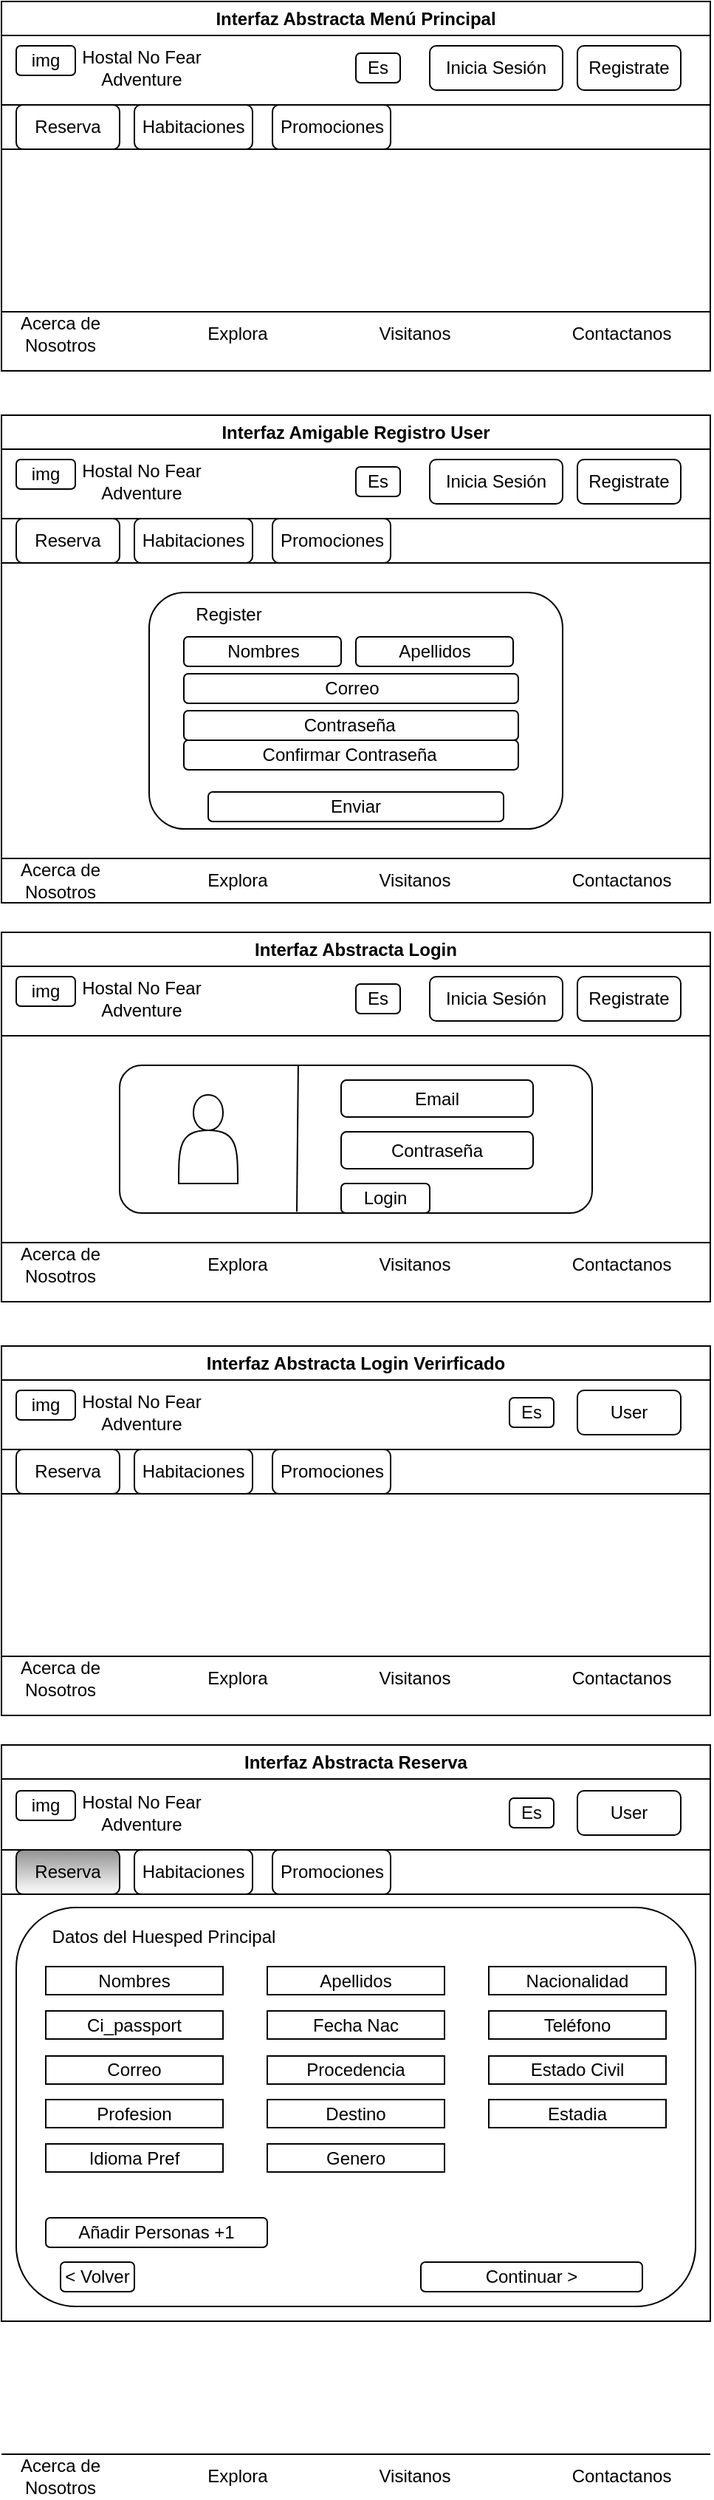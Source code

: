 <mxfile version="24.7.17">
  <diagram name="Página-1" id="Hns7MHLy3YL6MCj68ULh">
    <mxGraphModel dx="516" dy="350" grid="1" gridSize="10" guides="1" tooltips="1" connect="1" arrows="1" fold="1" page="1" pageScale="1" pageWidth="827" pageHeight="1169" math="0" shadow="0">
      <root>
        <mxCell id="0" />
        <mxCell id="1" parent="0" />
        <mxCell id="wUGm2H217QOp2pI1q1NX-1" value="Interfaz Abstracta Menú Principal" style="swimlane;whiteSpace=wrap;html=1;" vertex="1" parent="1">
          <mxGeometry x="40" y="40" width="480" height="250" as="geometry" />
        </mxCell>
        <mxCell id="wUGm2H217QOp2pI1q1NX-3" value="Acerca de Nosotros" style="text;html=1;align=center;verticalAlign=middle;whiteSpace=wrap;rounded=0;" vertex="1" parent="wUGm2H217QOp2pI1q1NX-1">
          <mxGeometry x="10" y="210" width="60" height="30" as="geometry" />
        </mxCell>
        <mxCell id="wUGm2H217QOp2pI1q1NX-4" value="Explora" style="text;html=1;align=center;verticalAlign=middle;whiteSpace=wrap;rounded=0;" vertex="1" parent="wUGm2H217QOp2pI1q1NX-1">
          <mxGeometry x="130" y="210" width="60" height="30" as="geometry" />
        </mxCell>
        <mxCell id="wUGm2H217QOp2pI1q1NX-5" value="Visitanos" style="text;html=1;align=center;verticalAlign=middle;whiteSpace=wrap;rounded=0;" vertex="1" parent="wUGm2H217QOp2pI1q1NX-1">
          <mxGeometry x="250" y="210" width="60" height="30" as="geometry" />
        </mxCell>
        <mxCell id="wUGm2H217QOp2pI1q1NX-6" value="Contactanos" style="text;html=1;align=center;verticalAlign=middle;whiteSpace=wrap;rounded=0;" vertex="1" parent="wUGm2H217QOp2pI1q1NX-1">
          <mxGeometry x="390" y="210" width="60" height="30" as="geometry" />
        </mxCell>
        <mxCell id="wUGm2H217QOp2pI1q1NX-8" value="Hostal No Fear Adventure" style="text;html=1;align=center;verticalAlign=middle;whiteSpace=wrap;rounded=0;" vertex="1" parent="wUGm2H217QOp2pI1q1NX-1">
          <mxGeometry x="40" y="30" width="110" height="30" as="geometry" />
        </mxCell>
        <mxCell id="wUGm2H217QOp2pI1q1NX-9" value="img" style="rounded=1;whiteSpace=wrap;html=1;" vertex="1" parent="wUGm2H217QOp2pI1q1NX-1">
          <mxGeometry x="10" y="30" width="40" height="20" as="geometry" />
        </mxCell>
        <mxCell id="wUGm2H217QOp2pI1q1NX-10" value="Es" style="rounded=1;whiteSpace=wrap;html=1;" vertex="1" parent="wUGm2H217QOp2pI1q1NX-1">
          <mxGeometry x="240" y="35" width="30" height="20" as="geometry" />
        </mxCell>
        <mxCell id="wUGm2H217QOp2pI1q1NX-11" value="Inicia Sesión" style="rounded=1;whiteSpace=wrap;html=1;" vertex="1" parent="wUGm2H217QOp2pI1q1NX-1">
          <mxGeometry x="290" y="30" width="90" height="30" as="geometry" />
        </mxCell>
        <mxCell id="wUGm2H217QOp2pI1q1NX-12" value="Registrate" style="rounded=1;whiteSpace=wrap;html=1;" vertex="1" parent="wUGm2H217QOp2pI1q1NX-1">
          <mxGeometry x="390" y="30" width="70" height="30" as="geometry" />
        </mxCell>
        <mxCell id="wUGm2H217QOp2pI1q1NX-7" value="" style="endArrow=none;html=1;rounded=0;" edge="1" parent="wUGm2H217QOp2pI1q1NX-1">
          <mxGeometry width="50" height="50" relative="1" as="geometry">
            <mxPoint y="70" as="sourcePoint" />
            <mxPoint x="480" y="70" as="targetPoint" />
          </mxGeometry>
        </mxCell>
        <mxCell id="wUGm2H217QOp2pI1q1NX-14" value="Reserva" style="rounded=1;whiteSpace=wrap;html=1;" vertex="1" parent="wUGm2H217QOp2pI1q1NX-1">
          <mxGeometry x="10" y="70" width="70" height="30" as="geometry" />
        </mxCell>
        <mxCell id="wUGm2H217QOp2pI1q1NX-15" value="Habitaciones" style="rounded=1;whiteSpace=wrap;html=1;" vertex="1" parent="wUGm2H217QOp2pI1q1NX-1">
          <mxGeometry x="90" y="70" width="80" height="30" as="geometry" />
        </mxCell>
        <mxCell id="wUGm2H217QOp2pI1q1NX-16" value="Promociones" style="rounded=1;whiteSpace=wrap;html=1;" vertex="1" parent="wUGm2H217QOp2pI1q1NX-1">
          <mxGeometry x="183.5" y="70" width="80" height="30" as="geometry" />
        </mxCell>
        <mxCell id="wUGm2H217QOp2pI1q1NX-2" value="" style="endArrow=none;html=1;rounded=0;" edge="1" parent="1">
          <mxGeometry width="50" height="50" relative="1" as="geometry">
            <mxPoint x="40" y="250" as="sourcePoint" />
            <mxPoint x="520" y="250" as="targetPoint" />
          </mxGeometry>
        </mxCell>
        <mxCell id="wUGm2H217QOp2pI1q1NX-13" value="" style="endArrow=none;html=1;rounded=0;" edge="1" parent="1">
          <mxGeometry width="50" height="50" relative="1" as="geometry">
            <mxPoint x="40" y="140" as="sourcePoint" />
            <mxPoint x="520" y="140" as="targetPoint" />
          </mxGeometry>
        </mxCell>
        <mxCell id="wUGm2H217QOp2pI1q1NX-27" value="Interfaz Abstracta Login" style="swimlane;whiteSpace=wrap;html=1;" vertex="1" parent="1">
          <mxGeometry x="40" y="670" width="480" height="250" as="geometry" />
        </mxCell>
        <mxCell id="wUGm2H217QOp2pI1q1NX-24" value="Registrate" style="rounded=1;whiteSpace=wrap;html=1;" vertex="1" parent="wUGm2H217QOp2pI1q1NX-27">
          <mxGeometry x="390" y="30" width="70" height="30" as="geometry" />
        </mxCell>
        <mxCell id="wUGm2H217QOp2pI1q1NX-23" value="Inicia Sesión" style="rounded=1;whiteSpace=wrap;html=1;" vertex="1" parent="wUGm2H217QOp2pI1q1NX-27">
          <mxGeometry x="290" y="30" width="90" height="30" as="geometry" />
        </mxCell>
        <mxCell id="wUGm2H217QOp2pI1q1NX-22" value="Es" style="rounded=1;whiteSpace=wrap;html=1;" vertex="1" parent="wUGm2H217QOp2pI1q1NX-27">
          <mxGeometry x="240" y="35" width="30" height="20" as="geometry" />
        </mxCell>
        <mxCell id="wUGm2H217QOp2pI1q1NX-20" value="Hostal No Fear Adventure" style="text;html=1;align=center;verticalAlign=middle;whiteSpace=wrap;rounded=0;" vertex="1" parent="wUGm2H217QOp2pI1q1NX-27">
          <mxGeometry x="40" y="30" width="110" height="30" as="geometry" />
        </mxCell>
        <mxCell id="wUGm2H217QOp2pI1q1NX-21" value="img" style="rounded=1;whiteSpace=wrap;html=1;" vertex="1" parent="wUGm2H217QOp2pI1q1NX-27">
          <mxGeometry x="10" y="30" width="40" height="20" as="geometry" />
        </mxCell>
        <mxCell id="wUGm2H217QOp2pI1q1NX-28" value="" style="endArrow=none;html=1;rounded=0;" edge="1" parent="wUGm2H217QOp2pI1q1NX-27">
          <mxGeometry width="50" height="50" relative="1" as="geometry">
            <mxPoint y="70" as="sourcePoint" />
            <mxPoint x="480" y="70" as="targetPoint" />
          </mxGeometry>
        </mxCell>
        <mxCell id="wUGm2H217QOp2pI1q1NX-29" value="Acerca de Nosotros" style="text;html=1;align=center;verticalAlign=middle;whiteSpace=wrap;rounded=0;" vertex="1" parent="wUGm2H217QOp2pI1q1NX-27">
          <mxGeometry x="10" y="210" width="60" height="30" as="geometry" />
        </mxCell>
        <mxCell id="wUGm2H217QOp2pI1q1NX-30" value="Explora" style="text;html=1;align=center;verticalAlign=middle;whiteSpace=wrap;rounded=0;" vertex="1" parent="wUGm2H217QOp2pI1q1NX-27">
          <mxGeometry x="130" y="210" width="60" height="30" as="geometry" />
        </mxCell>
        <mxCell id="wUGm2H217QOp2pI1q1NX-31" value="Visitanos" style="text;html=1;align=center;verticalAlign=middle;whiteSpace=wrap;rounded=0;" vertex="1" parent="wUGm2H217QOp2pI1q1NX-27">
          <mxGeometry x="250" y="210" width="60" height="30" as="geometry" />
        </mxCell>
        <mxCell id="wUGm2H217QOp2pI1q1NX-32" value="Contactanos" style="text;html=1;align=center;verticalAlign=middle;whiteSpace=wrap;rounded=0;" vertex="1" parent="wUGm2H217QOp2pI1q1NX-27">
          <mxGeometry x="390" y="210" width="60" height="30" as="geometry" />
        </mxCell>
        <mxCell id="wUGm2H217QOp2pI1q1NX-33" value="" style="endArrow=none;html=1;rounded=0;" edge="1" parent="wUGm2H217QOp2pI1q1NX-27">
          <mxGeometry width="50" height="50" relative="1" as="geometry">
            <mxPoint y="210" as="sourcePoint" />
            <mxPoint x="480" y="210" as="targetPoint" />
          </mxGeometry>
        </mxCell>
        <mxCell id="wUGm2H217QOp2pI1q1NX-34" value="" style="rounded=1;whiteSpace=wrap;html=1;" vertex="1" parent="wUGm2H217QOp2pI1q1NX-27">
          <mxGeometry x="80" y="90" width="320" height="100" as="geometry" />
        </mxCell>
        <mxCell id="wUGm2H217QOp2pI1q1NX-35" value="" style="endArrow=none;html=1;rounded=0;entryX=0.455;entryY=0.025;entryDx=0;entryDy=0;entryPerimeter=0;exitX=0.452;exitY=1.016;exitDx=0;exitDy=0;exitPerimeter=0;" edge="1" parent="wUGm2H217QOp2pI1q1NX-27">
          <mxGeometry width="50" height="50" relative="1" as="geometry">
            <mxPoint x="200" y="189.1" as="sourcePoint" />
            <mxPoint x="200.96" y="90" as="targetPoint" />
          </mxGeometry>
        </mxCell>
        <mxCell id="wUGm2H217QOp2pI1q1NX-36" value="" style="shape=actor;whiteSpace=wrap;html=1;" vertex="1" parent="wUGm2H217QOp2pI1q1NX-27">
          <mxGeometry x="120" y="110" width="40" height="60" as="geometry" />
        </mxCell>
        <mxCell id="wUGm2H217QOp2pI1q1NX-37" value="Email" style="rounded=1;whiteSpace=wrap;html=1;" vertex="1" parent="wUGm2H217QOp2pI1q1NX-27">
          <mxGeometry x="230" y="100" width="130" height="25" as="geometry" />
        </mxCell>
        <mxCell id="wUGm2H217QOp2pI1q1NX-38" value="Contraseña" style="rounded=1;whiteSpace=wrap;html=1;" vertex="1" parent="wUGm2H217QOp2pI1q1NX-27">
          <mxGeometry x="230" y="135" width="130" height="25" as="geometry" />
        </mxCell>
        <mxCell id="wUGm2H217QOp2pI1q1NX-39" value="Login" style="rounded=1;whiteSpace=wrap;html=1;" vertex="1" parent="wUGm2H217QOp2pI1q1NX-27">
          <mxGeometry x="230" y="170" width="60" height="20" as="geometry" />
        </mxCell>
        <mxCell id="wUGm2H217QOp2pI1q1NX-40" value="Interfaz Abstracta Login Verirficado" style="swimlane;whiteSpace=wrap;html=1;" vertex="1" parent="1">
          <mxGeometry x="40" y="950" width="480" height="250" as="geometry" />
        </mxCell>
        <mxCell id="wUGm2H217QOp2pI1q1NX-42" value="Acerca de Nosotros" style="text;html=1;align=center;verticalAlign=middle;whiteSpace=wrap;rounded=0;" vertex="1" parent="wUGm2H217QOp2pI1q1NX-40">
          <mxGeometry x="10" y="210" width="60" height="30" as="geometry" />
        </mxCell>
        <mxCell id="wUGm2H217QOp2pI1q1NX-43" value="Explora" style="text;html=1;align=center;verticalAlign=middle;whiteSpace=wrap;rounded=0;" vertex="1" parent="wUGm2H217QOp2pI1q1NX-40">
          <mxGeometry x="130" y="210" width="60" height="30" as="geometry" />
        </mxCell>
        <mxCell id="wUGm2H217QOp2pI1q1NX-44" value="Visitanos" style="text;html=1;align=center;verticalAlign=middle;whiteSpace=wrap;rounded=0;" vertex="1" parent="wUGm2H217QOp2pI1q1NX-40">
          <mxGeometry x="250" y="210" width="60" height="30" as="geometry" />
        </mxCell>
        <mxCell id="wUGm2H217QOp2pI1q1NX-45" value="Contactanos" style="text;html=1;align=center;verticalAlign=middle;whiteSpace=wrap;rounded=0;" vertex="1" parent="wUGm2H217QOp2pI1q1NX-40">
          <mxGeometry x="390" y="210" width="60" height="30" as="geometry" />
        </mxCell>
        <mxCell id="wUGm2H217QOp2pI1q1NX-46" value="Hostal No Fear Adventure" style="text;html=1;align=center;verticalAlign=middle;whiteSpace=wrap;rounded=0;" vertex="1" parent="wUGm2H217QOp2pI1q1NX-40">
          <mxGeometry x="40" y="30" width="110" height="30" as="geometry" />
        </mxCell>
        <mxCell id="wUGm2H217QOp2pI1q1NX-47" value="img" style="rounded=1;whiteSpace=wrap;html=1;" vertex="1" parent="wUGm2H217QOp2pI1q1NX-40">
          <mxGeometry x="10" y="30" width="40" height="20" as="geometry" />
        </mxCell>
        <mxCell id="wUGm2H217QOp2pI1q1NX-48" value="Es" style="rounded=1;whiteSpace=wrap;html=1;" vertex="1" parent="wUGm2H217QOp2pI1q1NX-40">
          <mxGeometry x="344" y="35" width="30" height="20" as="geometry" />
        </mxCell>
        <mxCell id="wUGm2H217QOp2pI1q1NX-50" value="User" style="rounded=1;whiteSpace=wrap;html=1;" vertex="1" parent="wUGm2H217QOp2pI1q1NX-40">
          <mxGeometry x="390" y="30" width="70" height="30" as="geometry" />
        </mxCell>
        <mxCell id="wUGm2H217QOp2pI1q1NX-51" value="" style="endArrow=none;html=1;rounded=0;" edge="1" parent="wUGm2H217QOp2pI1q1NX-40">
          <mxGeometry width="50" height="50" relative="1" as="geometry">
            <mxPoint y="70" as="sourcePoint" />
            <mxPoint x="480" y="70" as="targetPoint" />
          </mxGeometry>
        </mxCell>
        <mxCell id="wUGm2H217QOp2pI1q1NX-52" value="Reserva" style="rounded=1;whiteSpace=wrap;html=1;" vertex="1" parent="wUGm2H217QOp2pI1q1NX-40">
          <mxGeometry x="10" y="70" width="70" height="30" as="geometry" />
        </mxCell>
        <mxCell id="wUGm2H217QOp2pI1q1NX-53" value="Habitaciones" style="rounded=1;whiteSpace=wrap;html=1;" vertex="1" parent="wUGm2H217QOp2pI1q1NX-40">
          <mxGeometry x="90" y="70" width="80" height="30" as="geometry" />
        </mxCell>
        <mxCell id="wUGm2H217QOp2pI1q1NX-54" value="Promociones" style="rounded=1;whiteSpace=wrap;html=1;" vertex="1" parent="wUGm2H217QOp2pI1q1NX-40">
          <mxGeometry x="183.5" y="70" width="80" height="30" as="geometry" />
        </mxCell>
        <mxCell id="wUGm2H217QOp2pI1q1NX-55" value="" style="endArrow=none;html=1;rounded=0;" edge="1" parent="wUGm2H217QOp2pI1q1NX-40">
          <mxGeometry width="50" height="50" relative="1" as="geometry">
            <mxPoint y="210" as="sourcePoint" />
            <mxPoint x="480" y="210" as="targetPoint" />
          </mxGeometry>
        </mxCell>
        <mxCell id="wUGm2H217QOp2pI1q1NX-56" value="" style="endArrow=none;html=1;rounded=0;" edge="1" parent="wUGm2H217QOp2pI1q1NX-40">
          <mxGeometry width="50" height="50" relative="1" as="geometry">
            <mxPoint y="100" as="sourcePoint" />
            <mxPoint x="480" y="100" as="targetPoint" />
          </mxGeometry>
        </mxCell>
        <mxCell id="wUGm2H217QOp2pI1q1NX-61" value="Interfaz Abstracta Reserva" style="swimlane;whiteSpace=wrap;html=1;" vertex="1" parent="1">
          <mxGeometry x="40" y="1220" width="480" height="390" as="geometry" />
        </mxCell>
        <mxCell id="wUGm2H217QOp2pI1q1NX-66" value="Hostal No Fear Adventure" style="text;html=1;align=center;verticalAlign=middle;whiteSpace=wrap;rounded=0;" vertex="1" parent="wUGm2H217QOp2pI1q1NX-61">
          <mxGeometry x="40" y="31" width="110" height="30" as="geometry" />
        </mxCell>
        <mxCell id="wUGm2H217QOp2pI1q1NX-67" value="img" style="rounded=1;whiteSpace=wrap;html=1;" vertex="1" parent="wUGm2H217QOp2pI1q1NX-61">
          <mxGeometry x="10" y="31" width="40" height="20" as="geometry" />
        </mxCell>
        <mxCell id="wUGm2H217QOp2pI1q1NX-68" value="Es" style="rounded=1;whiteSpace=wrap;html=1;" vertex="1" parent="wUGm2H217QOp2pI1q1NX-61">
          <mxGeometry x="344" y="36" width="30" height="20" as="geometry" />
        </mxCell>
        <mxCell id="wUGm2H217QOp2pI1q1NX-69" value="User" style="rounded=1;whiteSpace=wrap;html=1;" vertex="1" parent="wUGm2H217QOp2pI1q1NX-61">
          <mxGeometry x="390" y="31" width="70" height="30" as="geometry" />
        </mxCell>
        <mxCell id="wUGm2H217QOp2pI1q1NX-70" value="" style="endArrow=none;html=1;rounded=0;" edge="1" parent="wUGm2H217QOp2pI1q1NX-61">
          <mxGeometry width="50" height="50" relative="1" as="geometry">
            <mxPoint y="71" as="sourcePoint" />
            <mxPoint x="480" y="71" as="targetPoint" />
          </mxGeometry>
        </mxCell>
        <mxCell id="wUGm2H217QOp2pI1q1NX-71" value="Reserva" style="rounded=1;whiteSpace=wrap;html=1;gradientColor=#929292;gradientDirection=north;" vertex="1" parent="wUGm2H217QOp2pI1q1NX-61">
          <mxGeometry x="10" y="71" width="70" height="30" as="geometry" />
        </mxCell>
        <mxCell id="wUGm2H217QOp2pI1q1NX-72" value="Habitaciones" style="rounded=1;whiteSpace=wrap;html=1;" vertex="1" parent="wUGm2H217QOp2pI1q1NX-61">
          <mxGeometry x="90" y="71" width="80" height="30" as="geometry" />
        </mxCell>
        <mxCell id="wUGm2H217QOp2pI1q1NX-73" value="Promociones" style="rounded=1;whiteSpace=wrap;html=1;" vertex="1" parent="wUGm2H217QOp2pI1q1NX-61">
          <mxGeometry x="183.5" y="71" width="80" height="30" as="geometry" />
        </mxCell>
        <mxCell id="wUGm2H217QOp2pI1q1NX-75" value="" style="endArrow=none;html=1;rounded=0;" edge="1" parent="wUGm2H217QOp2pI1q1NX-61">
          <mxGeometry width="50" height="50" relative="1" as="geometry">
            <mxPoint y="101" as="sourcePoint" />
            <mxPoint x="480" y="101" as="targetPoint" />
          </mxGeometry>
        </mxCell>
        <mxCell id="wUGm2H217QOp2pI1q1NX-117" value="" style="rounded=1;whiteSpace=wrap;html=1;" vertex="1" parent="wUGm2H217QOp2pI1q1NX-61">
          <mxGeometry x="10" y="110" width="460" height="270" as="geometry" />
        </mxCell>
        <mxCell id="wUGm2H217QOp2pI1q1NX-118" value="Datos del Huesped Principal" style="text;html=1;align=center;verticalAlign=middle;whiteSpace=wrap;rounded=0;" vertex="1" parent="wUGm2H217QOp2pI1q1NX-61">
          <mxGeometry x="20" y="120" width="180" height="19" as="geometry" />
        </mxCell>
        <mxCell id="wUGm2H217QOp2pI1q1NX-119" value="Nombres" style="rounded=0;whiteSpace=wrap;html=1;" vertex="1" parent="wUGm2H217QOp2pI1q1NX-61">
          <mxGeometry x="30" y="150" width="120" height="19" as="geometry" />
        </mxCell>
        <mxCell id="wUGm2H217QOp2pI1q1NX-120" value="Apellidos" style="rounded=0;whiteSpace=wrap;html=1;" vertex="1" parent="wUGm2H217QOp2pI1q1NX-61">
          <mxGeometry x="180" y="150" width="120" height="19" as="geometry" />
        </mxCell>
        <mxCell id="wUGm2H217QOp2pI1q1NX-121" value="Nacionalidad" style="rounded=0;whiteSpace=wrap;html=1;" vertex="1" parent="wUGm2H217QOp2pI1q1NX-61">
          <mxGeometry x="330" y="150" width="120" height="19" as="geometry" />
        </mxCell>
        <mxCell id="wUGm2H217QOp2pI1q1NX-128" value="Ci_passport" style="rounded=0;whiteSpace=wrap;html=1;" vertex="1" parent="wUGm2H217QOp2pI1q1NX-61">
          <mxGeometry x="30" y="180" width="120" height="19" as="geometry" />
        </mxCell>
        <mxCell id="wUGm2H217QOp2pI1q1NX-129" value="Fecha Nac" style="rounded=0;whiteSpace=wrap;html=1;" vertex="1" parent="wUGm2H217QOp2pI1q1NX-61">
          <mxGeometry x="180" y="180" width="120" height="19" as="geometry" />
        </mxCell>
        <mxCell id="wUGm2H217QOp2pI1q1NX-130" value="Teléfono" style="rounded=0;whiteSpace=wrap;html=1;" vertex="1" parent="wUGm2H217QOp2pI1q1NX-61">
          <mxGeometry x="330" y="180" width="120" height="19" as="geometry" />
        </mxCell>
        <mxCell id="wUGm2H217QOp2pI1q1NX-131" value="Correo" style="rounded=0;whiteSpace=wrap;html=1;" vertex="1" parent="wUGm2H217QOp2pI1q1NX-61">
          <mxGeometry x="30" y="210.5" width="120" height="19" as="geometry" />
        </mxCell>
        <mxCell id="wUGm2H217QOp2pI1q1NX-132" value="Procedencia" style="rounded=0;whiteSpace=wrap;html=1;" vertex="1" parent="wUGm2H217QOp2pI1q1NX-61">
          <mxGeometry x="180" y="210.5" width="120" height="19" as="geometry" />
        </mxCell>
        <mxCell id="wUGm2H217QOp2pI1q1NX-133" value="Estado Civil" style="rounded=0;whiteSpace=wrap;html=1;" vertex="1" parent="wUGm2H217QOp2pI1q1NX-61">
          <mxGeometry x="330" y="210.5" width="120" height="19" as="geometry" />
        </mxCell>
        <mxCell id="wUGm2H217QOp2pI1q1NX-134" value="Profesion" style="rounded=0;whiteSpace=wrap;html=1;" vertex="1" parent="wUGm2H217QOp2pI1q1NX-61">
          <mxGeometry x="30" y="240" width="120" height="19" as="geometry" />
        </mxCell>
        <mxCell id="wUGm2H217QOp2pI1q1NX-135" value="Destino" style="rounded=0;whiteSpace=wrap;html=1;" vertex="1" parent="wUGm2H217QOp2pI1q1NX-61">
          <mxGeometry x="180" y="240" width="120" height="19" as="geometry" />
        </mxCell>
        <mxCell id="wUGm2H217QOp2pI1q1NX-136" value="Estadi&lt;span style=&quot;white-space: pre;&quot;&gt;a&lt;/span&gt;" style="rounded=0;whiteSpace=wrap;html=1;" vertex="1" parent="wUGm2H217QOp2pI1q1NX-61">
          <mxGeometry x="330" y="240" width="120" height="19" as="geometry" />
        </mxCell>
        <mxCell id="wUGm2H217QOp2pI1q1NX-137" value="Idioma Pref" style="rounded=0;whiteSpace=wrap;html=1;" vertex="1" parent="wUGm2H217QOp2pI1q1NX-61">
          <mxGeometry x="30" y="270" width="120" height="19" as="geometry" />
        </mxCell>
        <mxCell id="wUGm2H217QOp2pI1q1NX-138" value="Genero" style="rounded=0;whiteSpace=wrap;html=1;" vertex="1" parent="wUGm2H217QOp2pI1q1NX-61">
          <mxGeometry x="180" y="270" width="120" height="19" as="geometry" />
        </mxCell>
        <mxCell id="wUGm2H217QOp2pI1q1NX-141" value="&amp;lt; Volver" style="rounded=1;whiteSpace=wrap;html=1;" vertex="1" parent="wUGm2H217QOp2pI1q1NX-61">
          <mxGeometry x="40" y="350" width="50" height="20" as="geometry" />
        </mxCell>
        <mxCell id="wUGm2H217QOp2pI1q1NX-142" value="Añadir Personas +1" style="rounded=1;whiteSpace=wrap;html=1;" vertex="1" parent="wUGm2H217QOp2pI1q1NX-61">
          <mxGeometry x="30" y="320" width="150" height="20" as="geometry" />
        </mxCell>
        <mxCell id="wUGm2H217QOp2pI1q1NX-143" value="Continuar &amp;gt;" style="rounded=1;whiteSpace=wrap;html=1;" vertex="1" parent="wUGm2H217QOp2pI1q1NX-61">
          <mxGeometry x="284" y="350" width="150" height="20" as="geometry" />
        </mxCell>
        <mxCell id="wUGm2H217QOp2pI1q1NX-90" value="Interfaz Amigable Registro User" style="swimlane;whiteSpace=wrap;html=1;" vertex="1" parent="1">
          <mxGeometry x="40" y="320" width="480" height="330" as="geometry" />
        </mxCell>
        <mxCell id="wUGm2H217QOp2pI1q1NX-91" value="Acerca de Nosotros" style="text;html=1;align=center;verticalAlign=middle;whiteSpace=wrap;rounded=0;" vertex="1" parent="wUGm2H217QOp2pI1q1NX-90">
          <mxGeometry x="10" y="300" width="60" height="30" as="geometry" />
        </mxCell>
        <mxCell id="wUGm2H217QOp2pI1q1NX-92" value="Explora" style="text;html=1;align=center;verticalAlign=middle;whiteSpace=wrap;rounded=0;" vertex="1" parent="wUGm2H217QOp2pI1q1NX-90">
          <mxGeometry x="130" y="300" width="60" height="30" as="geometry" />
        </mxCell>
        <mxCell id="wUGm2H217QOp2pI1q1NX-93" value="Visitanos" style="text;html=1;align=center;verticalAlign=middle;whiteSpace=wrap;rounded=0;" vertex="1" parent="wUGm2H217QOp2pI1q1NX-90">
          <mxGeometry x="250" y="300" width="60" height="30" as="geometry" />
        </mxCell>
        <mxCell id="wUGm2H217QOp2pI1q1NX-94" value="Contactanos" style="text;html=1;align=center;verticalAlign=middle;whiteSpace=wrap;rounded=0;" vertex="1" parent="wUGm2H217QOp2pI1q1NX-90">
          <mxGeometry x="390" y="300" width="60" height="30" as="geometry" />
        </mxCell>
        <mxCell id="wUGm2H217QOp2pI1q1NX-95" value="Hostal No Fear Adventure" style="text;html=1;align=center;verticalAlign=middle;whiteSpace=wrap;rounded=0;" vertex="1" parent="wUGm2H217QOp2pI1q1NX-90">
          <mxGeometry x="40" y="30" width="110" height="30" as="geometry" />
        </mxCell>
        <mxCell id="wUGm2H217QOp2pI1q1NX-96" value="img" style="rounded=1;whiteSpace=wrap;html=1;" vertex="1" parent="wUGm2H217QOp2pI1q1NX-90">
          <mxGeometry x="10" y="30" width="40" height="20" as="geometry" />
        </mxCell>
        <mxCell id="wUGm2H217QOp2pI1q1NX-97" value="Es" style="rounded=1;whiteSpace=wrap;html=1;" vertex="1" parent="wUGm2H217QOp2pI1q1NX-90">
          <mxGeometry x="240" y="35" width="30" height="20" as="geometry" />
        </mxCell>
        <mxCell id="wUGm2H217QOp2pI1q1NX-98" value="Inicia Sesión" style="rounded=1;whiteSpace=wrap;html=1;" vertex="1" parent="wUGm2H217QOp2pI1q1NX-90">
          <mxGeometry x="290" y="30" width="90" height="30" as="geometry" />
        </mxCell>
        <mxCell id="wUGm2H217QOp2pI1q1NX-99" value="Registrate" style="rounded=1;whiteSpace=wrap;html=1;" vertex="1" parent="wUGm2H217QOp2pI1q1NX-90">
          <mxGeometry x="390" y="30" width="70" height="30" as="geometry" />
        </mxCell>
        <mxCell id="wUGm2H217QOp2pI1q1NX-100" value="" style="endArrow=none;html=1;rounded=0;" edge="1" parent="wUGm2H217QOp2pI1q1NX-90">
          <mxGeometry width="50" height="50" relative="1" as="geometry">
            <mxPoint y="70" as="sourcePoint" />
            <mxPoint x="480" y="70" as="targetPoint" />
          </mxGeometry>
        </mxCell>
        <mxCell id="wUGm2H217QOp2pI1q1NX-101" value="Reserva" style="rounded=1;whiteSpace=wrap;html=1;" vertex="1" parent="wUGm2H217QOp2pI1q1NX-90">
          <mxGeometry x="10" y="70" width="70" height="30" as="geometry" />
        </mxCell>
        <mxCell id="wUGm2H217QOp2pI1q1NX-102" value="Habitaciones" style="rounded=1;whiteSpace=wrap;html=1;" vertex="1" parent="wUGm2H217QOp2pI1q1NX-90">
          <mxGeometry x="90" y="70" width="80" height="30" as="geometry" />
        </mxCell>
        <mxCell id="wUGm2H217QOp2pI1q1NX-103" value="Promociones" style="rounded=1;whiteSpace=wrap;html=1;" vertex="1" parent="wUGm2H217QOp2pI1q1NX-90">
          <mxGeometry x="183.5" y="70" width="80" height="30" as="geometry" />
        </mxCell>
        <mxCell id="wUGm2H217QOp2pI1q1NX-104" value="" style="endArrow=none;html=1;rounded=0;" edge="1" parent="wUGm2H217QOp2pI1q1NX-90">
          <mxGeometry width="50" height="50" relative="1" as="geometry">
            <mxPoint y="300" as="sourcePoint" />
            <mxPoint x="480" y="300" as="targetPoint" />
          </mxGeometry>
        </mxCell>
        <mxCell id="wUGm2H217QOp2pI1q1NX-105" value="" style="endArrow=none;html=1;rounded=0;" edge="1" parent="wUGm2H217QOp2pI1q1NX-90">
          <mxGeometry width="50" height="50" relative="1" as="geometry">
            <mxPoint y="100" as="sourcePoint" />
            <mxPoint x="480" y="100" as="targetPoint" />
          </mxGeometry>
        </mxCell>
        <mxCell id="wUGm2H217QOp2pI1q1NX-106" value="" style="rounded=1;whiteSpace=wrap;html=1;" vertex="1" parent="wUGm2H217QOp2pI1q1NX-90">
          <mxGeometry x="100" y="120" width="280" height="160" as="geometry" />
        </mxCell>
        <mxCell id="wUGm2H217QOp2pI1q1NX-107" value="Register" style="text;html=1;align=center;verticalAlign=middle;whiteSpace=wrap;rounded=0;" vertex="1" parent="wUGm2H217QOp2pI1q1NX-90">
          <mxGeometry x="123.5" y="120" width="60" height="30" as="geometry" />
        </mxCell>
        <mxCell id="wUGm2H217QOp2pI1q1NX-108" value="Nombres" style="rounded=1;whiteSpace=wrap;html=1;" vertex="1" parent="wUGm2H217QOp2pI1q1NX-90">
          <mxGeometry x="123.5" y="150" width="106.5" height="20" as="geometry" />
        </mxCell>
        <mxCell id="wUGm2H217QOp2pI1q1NX-109" value="Apellidos" style="rounded=1;whiteSpace=wrap;html=1;" vertex="1" parent="wUGm2H217QOp2pI1q1NX-90">
          <mxGeometry x="240" y="150" width="106.5" height="20" as="geometry" />
        </mxCell>
        <mxCell id="wUGm2H217QOp2pI1q1NX-110" value="Correo" style="rounded=1;whiteSpace=wrap;html=1;" vertex="1" parent="wUGm2H217QOp2pI1q1NX-90">
          <mxGeometry x="123.5" y="175" width="226.5" height="20" as="geometry" />
        </mxCell>
        <mxCell id="wUGm2H217QOp2pI1q1NX-111" value="Contraseña&amp;nbsp;" style="rounded=1;whiteSpace=wrap;html=1;" vertex="1" parent="wUGm2H217QOp2pI1q1NX-90">
          <mxGeometry x="123.5" y="200" width="226.5" height="20" as="geometry" />
        </mxCell>
        <mxCell id="wUGm2H217QOp2pI1q1NX-112" value="Confirmar Contraseña&amp;nbsp;" style="rounded=1;whiteSpace=wrap;html=1;" vertex="1" parent="wUGm2H217QOp2pI1q1NX-90">
          <mxGeometry x="123.5" y="220" width="226.5" height="20" as="geometry" />
        </mxCell>
        <mxCell id="wUGm2H217QOp2pI1q1NX-114" value="Enviar" style="rounded=1;whiteSpace=wrap;html=1;" vertex="1" parent="wUGm2H217QOp2pI1q1NX-90">
          <mxGeometry x="140" y="255" width="200" height="20" as="geometry" />
        </mxCell>
        <mxCell id="wUGm2H217QOp2pI1q1NX-63" value="Explora" style="text;html=1;align=center;verticalAlign=middle;whiteSpace=wrap;rounded=0;" vertex="1" parent="1">
          <mxGeometry x="170" y="1700" width="60" height="30" as="geometry" />
        </mxCell>
        <mxCell id="wUGm2H217QOp2pI1q1NX-64" value="Visitanos" style="text;html=1;align=center;verticalAlign=middle;whiteSpace=wrap;rounded=0;" vertex="1" parent="1">
          <mxGeometry x="290" y="1700" width="60" height="30" as="geometry" />
        </mxCell>
        <mxCell id="wUGm2H217QOp2pI1q1NX-65" value="Contactanos" style="text;html=1;align=center;verticalAlign=middle;whiteSpace=wrap;rounded=0;" vertex="1" parent="1">
          <mxGeometry x="430" y="1700" width="60" height="30" as="geometry" />
        </mxCell>
        <mxCell id="wUGm2H217QOp2pI1q1NX-74" value="" style="endArrow=none;html=1;rounded=0;" edge="1" parent="1">
          <mxGeometry width="50" height="50" relative="1" as="geometry">
            <mxPoint x="40" y="1700" as="sourcePoint" />
            <mxPoint x="520" y="1700" as="targetPoint" />
          </mxGeometry>
        </mxCell>
        <mxCell id="wUGm2H217QOp2pI1q1NX-62" value="Acerca de Nosotros" style="text;html=1;align=center;verticalAlign=middle;whiteSpace=wrap;rounded=0;" vertex="1" parent="1">
          <mxGeometry x="50" y="1700" width="60" height="30" as="geometry" />
        </mxCell>
      </root>
    </mxGraphModel>
  </diagram>
</mxfile>
